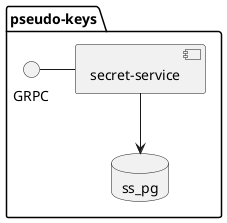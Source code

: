 @startuml
package "pseudo-keys" {
    () "GRPC" as pk_proto
    component [secret-service] as ss_s
    pk_proto - ss_s
    ss_s --> ss_pg
    database "Postgres" as ss_pg {
    }
}
@enduml
